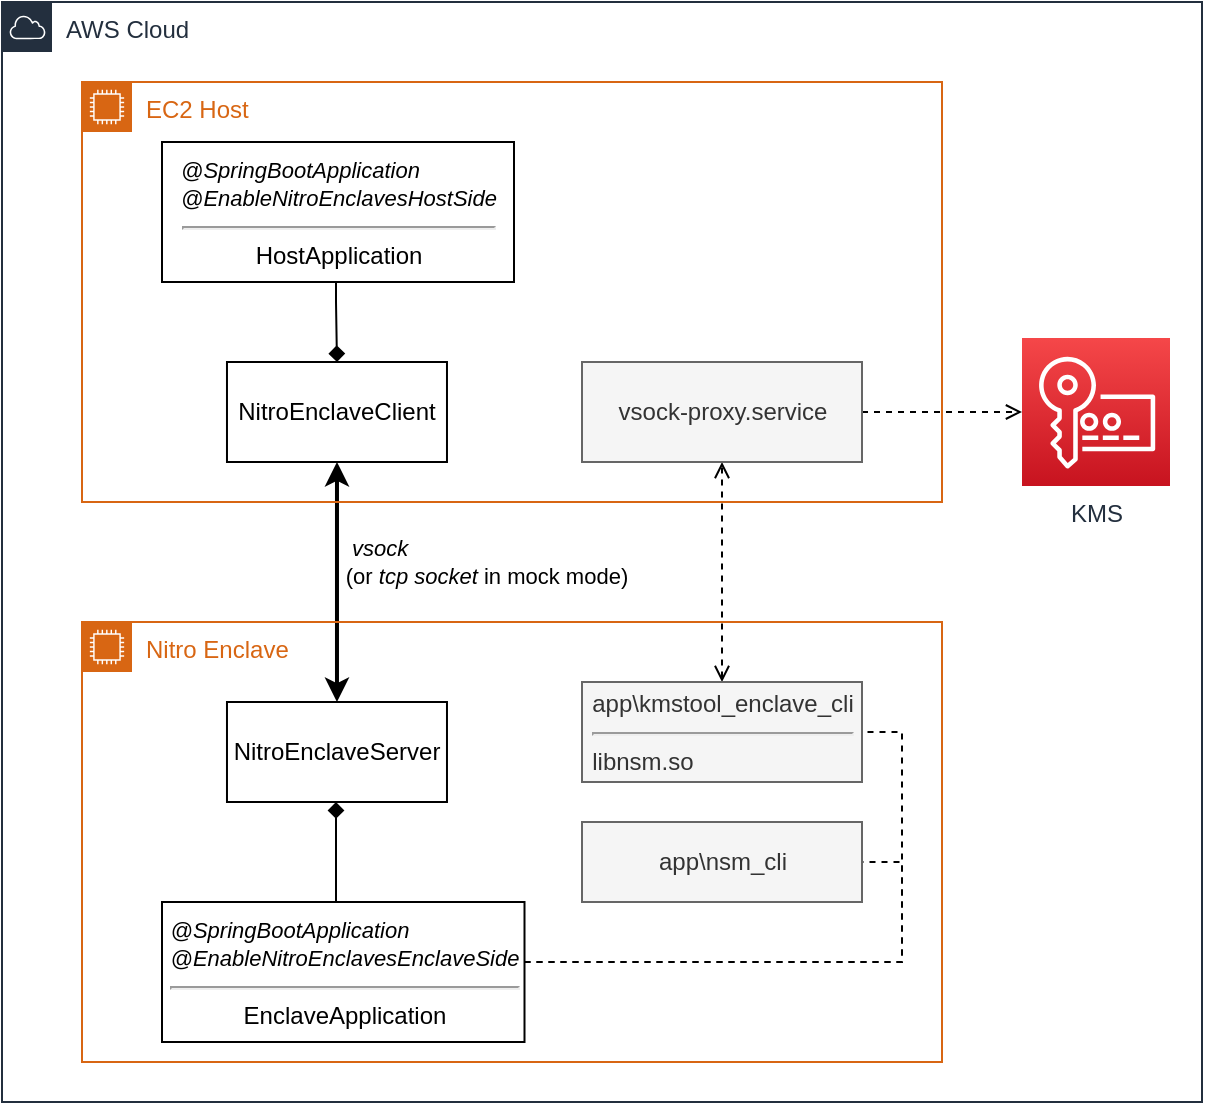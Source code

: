 <mxfile version="16.1.0" type="device"><diagram id="kvqrMB_7NDOfYee__jNO" name="Page-1"><mxGraphModel dx="942" dy="1697" grid="1" gridSize="10" guides="1" tooltips="1" connect="1" arrows="1" fold="1" page="1" pageScale="1" pageWidth="827" pageHeight="1169" math="0" shadow="0"><root><mxCell id="0"/><mxCell id="1" parent="0"/><mxCell id="8XRCPtvlX-_9NKbZvsDc-8" value="&lt;div style=&quot;text-align: left&quot;&gt;&amp;nbsp;&lt;i&gt;vsock&lt;/i&gt;&lt;/div&gt;(or &lt;i&gt;tcp&amp;nbsp;socket&lt;/i&gt; in mock mode)" style="edgeStyle=orthogonalEdgeStyle;rounded=0;orthogonalLoop=1;jettySize=auto;html=1;startArrow=classic;startFill=1;strokeWidth=2;exitX=0.5;exitY=1;exitDx=0;exitDy=0;entryX=0.5;entryY=0;entryDx=0;entryDy=0;" parent="1" source="8XRCPtvlX-_9NKbZvsDc-26" target="8XRCPtvlX-_9NKbZvsDc-28" edge="1"><mxGeometry x="-0.167" y="75" relative="1" as="geometry"><Array as="points"/><mxPoint as="offset"/></mxGeometry></mxCell><mxCell id="8XRCPtvlX-_9NKbZvsDc-1" value="EC2 Host" style="points=[[0,0],[0.25,0],[0.5,0],[0.75,0],[1,0],[1,0.25],[1,0.5],[1,0.75],[1,1],[0.75,1],[0.5,1],[0.25,1],[0,1],[0,0.75],[0,0.5],[0,0.25]];outlineConnect=0;gradientColor=none;html=1;whiteSpace=wrap;fontSize=12;fontStyle=0;shape=mxgraph.aws4.group;grIcon=mxgraph.aws4.group_ec2_instance_contents;strokeColor=#D86613;fillColor=none;verticalAlign=top;align=left;spacingLeft=30;fontColor=#D86613;dashed=0;" parent="1" vertex="1"><mxGeometry x="140" y="-40" width="430" height="210" as="geometry"/></mxCell><mxCell id="8XRCPtvlX-_9NKbZvsDc-2" value="Nitro Enclave" style="points=[[0,0],[0.25,0],[0.5,0],[0.75,0],[1,0],[1,0.25],[1,0.5],[1,0.75],[1,1],[0.75,1],[0.5,1],[0.25,1],[0,1],[0,0.75],[0,0.5],[0,0.25]];outlineConnect=0;gradientColor=none;html=1;whiteSpace=wrap;fontSize=12;fontStyle=0;shape=mxgraph.aws4.group;grIcon=mxgraph.aws4.group_ec2_instance_contents;strokeColor=#D86613;fillColor=none;verticalAlign=top;align=left;spacingLeft=30;fontColor=#D86613;dashed=0;" parent="1" vertex="1"><mxGeometry x="140" y="230" width="430" height="220" as="geometry"/></mxCell><mxCell id="JfAVbA7axiUnhjQ5p_Yo-10" style="edgeStyle=orthogonalEdgeStyle;rounded=0;orthogonalLoop=1;jettySize=auto;html=1;entryX=0.5;entryY=0;entryDx=0;entryDy=0;endArrow=diamond;endFill=1;" edge="1" parent="1" source="8XRCPtvlX-_9NKbZvsDc-24" target="8XRCPtvlX-_9NKbZvsDc-26"><mxGeometry relative="1" as="geometry"><Array as="points"><mxPoint x="267" y="70"/><mxPoint x="267" y="70"/></Array></mxGeometry></mxCell><mxCell id="8XRCPtvlX-_9NKbZvsDc-24" value="&lt;div style=&quot;text-align: left&quot;&gt;&lt;i&gt;&lt;span style=&quot;font-size: 11px&quot;&gt;@SpringBootApplication&lt;/span&gt;&lt;/i&gt;&lt;/div&gt;&lt;i&gt;&lt;span style=&quot;font-size: 11px&quot;&gt;@EnableNitroEnclavesHostSide&lt;br&gt;&lt;/span&gt;&lt;/i&gt;&lt;hr&gt;HostApplication" style="html=1;" parent="1" vertex="1"><mxGeometry x="180" y="-10" width="176" height="70" as="geometry"/></mxCell><mxCell id="8XRCPtvlX-_9NKbZvsDc-26" value="NitroEnclaveClient" style="html=1;" parent="1" vertex="1"><mxGeometry x="212.49" y="100" width="110" height="50" as="geometry"/></mxCell><mxCell id="8XRCPtvlX-_9NKbZvsDc-31" style="edgeStyle=orthogonalEdgeStyle;rounded=0;orthogonalLoop=1;jettySize=auto;html=1;startArrow=none;startFill=0;endArrow=diamond;endFill=1;strokeWidth=1;" parent="1" source="8XRCPtvlX-_9NKbZvsDc-27" target="8XRCPtvlX-_9NKbZvsDc-28" edge="1"><mxGeometry relative="1" as="geometry"><Array as="points"><mxPoint x="267" y="340"/><mxPoint x="267" y="340"/></Array></mxGeometry></mxCell><mxCell id="JfAVbA7axiUnhjQ5p_Yo-15" style="edgeStyle=orthogonalEdgeStyle;rounded=0;orthogonalLoop=1;jettySize=auto;html=1;endArrow=none;endFill=0;dashed=1;" edge="1" parent="1" source="8XRCPtvlX-_9NKbZvsDc-27" target="63uGrdTlt0LjLk_o-sVP-1"><mxGeometry relative="1" as="geometry"><Array as="points"><mxPoint x="550" y="400"/><mxPoint x="550" y="350"/></Array></mxGeometry></mxCell><mxCell id="JfAVbA7axiUnhjQ5p_Yo-16" style="edgeStyle=orthogonalEdgeStyle;rounded=0;orthogonalLoop=1;jettySize=auto;html=1;endArrow=none;endFill=0;entryX=1;entryY=0.5;entryDx=0;entryDy=0;dashed=1;" edge="1" parent="1" source="8XRCPtvlX-_9NKbZvsDc-27" target="8XRCPtvlX-_9NKbZvsDc-35"><mxGeometry relative="1" as="geometry"><mxPoint x="390" y="285" as="targetPoint"/><Array as="points"><mxPoint x="550" y="400"/><mxPoint x="550" y="285"/></Array></mxGeometry></mxCell><mxCell id="8XRCPtvlX-_9NKbZvsDc-27" value="&lt;div style=&quot;text-align: left&quot;&gt;&lt;i&gt;&lt;span style=&quot;font-size: 11px&quot;&gt;@SpringBootApplication&lt;/span&gt;&lt;/i&gt;&lt;/div&gt;&lt;i&gt;&lt;font&gt;&lt;span style=&quot;font-size: 11px&quot;&gt;@EnableNitroEnclavesEnclaveSide&lt;/span&gt;&lt;br&gt;&lt;/font&gt;&lt;/i&gt;&lt;hr&gt;EnclaveApplication" style="html=1;" parent="1" vertex="1"><mxGeometry x="180" y="370" width="181.25" height="70" as="geometry"/></mxCell><mxCell id="8XRCPtvlX-_9NKbZvsDc-28" value="NitroEnclaveServer" style="html=1;" parent="1" vertex="1"><mxGeometry x="212.49" y="270" width="110" height="50" as="geometry"/></mxCell><mxCell id="8XRCPtvlX-_9NKbZvsDc-37" value="" style="edgeStyle=orthogonalEdgeStyle;rounded=0;orthogonalLoop=1;jettySize=auto;html=1;entryX=0.5;entryY=1;entryDx=0;entryDy=0;startArrow=open;startFill=0;endArrow=open;endFill=0;strokeWidth=1;dashed=1;" parent="1" source="8XRCPtvlX-_9NKbZvsDc-35" target="8XRCPtvlX-_9NKbZvsDc-36" edge="1"><mxGeometry x="-0.5" relative="1" as="geometry"><Array as="points"><mxPoint x="460" y="200"/><mxPoint x="460" y="200"/></Array><mxPoint as="offset"/></mxGeometry></mxCell><mxCell id="8XRCPtvlX-_9NKbZvsDc-35" value="app\kmstool_enclave_cli&lt;br&gt;&lt;hr&gt;&lt;div style=&quot;text-align: left&quot;&gt;&lt;span&gt;libnsm.so&lt;/span&gt;&lt;/div&gt;" style="html=1;fillColor=#f5f5f5;fontColor=#333333;strokeColor=#666666;" parent="1" vertex="1"><mxGeometry x="390" y="260" width="140" height="50" as="geometry"/></mxCell><mxCell id="8XRCPtvlX-_9NKbZvsDc-38" style="edgeStyle=orthogonalEdgeStyle;rounded=0;orthogonalLoop=1;jettySize=auto;html=1;dashed=1;startArrow=none;startFill=0;endArrow=open;endFill=0;strokeWidth=1;" parent="1" source="8XRCPtvlX-_9NKbZvsDc-36" target="8XRCPtvlX-_9NKbZvsDc-33" edge="1"><mxGeometry relative="1" as="geometry"/></mxCell><mxCell id="8XRCPtvlX-_9NKbZvsDc-36" value="vsock-proxy.service" style="html=1;fillColor=#f5f5f5;fontColor=#333333;strokeColor=#666666;" parent="1" vertex="1"><mxGeometry x="390" y="100" width="140" height="50" as="geometry"/></mxCell><mxCell id="63uGrdTlt0LjLk_o-sVP-1" value="app\nsm_cli" style="html=1;align=center;fillColor=#f5f5f5;fontColor=#333333;strokeColor=#666666;" parent="1" vertex="1"><mxGeometry x="390" y="330" width="140" height="40" as="geometry"/></mxCell><mxCell id="JfAVbA7axiUnhjQ5p_Yo-3" value="AWS Cloud" style="points=[[0,0],[0.25,0],[0.5,0],[0.75,0],[1,0],[1,0.25],[1,0.5],[1,0.75],[1,1],[0.75,1],[0.5,1],[0.25,1],[0,1],[0,0.75],[0,0.5],[0,0.25]];outlineConnect=0;gradientColor=none;html=1;whiteSpace=wrap;fontSize=12;fontStyle=0;container=1;pointerEvents=0;collapsible=0;recursiveResize=0;shape=mxgraph.aws4.group;grIcon=mxgraph.aws4.group_aws_cloud;strokeColor=#232F3E;fillColor=none;verticalAlign=top;align=left;spacingLeft=30;fontColor=#232F3E;dashed=0;" vertex="1" parent="1"><mxGeometry x="100" y="-80" width="600" height="550" as="geometry"/></mxCell><mxCell id="8XRCPtvlX-_9NKbZvsDc-33" value="KMS" style="sketch=0;points=[[0,0,0],[0.25,0,0],[0.5,0,0],[0.75,0,0],[1,0,0],[0,1,0],[0.25,1,0],[0.5,1,0],[0.75,1,0],[1,1,0],[0,0.25,0],[0,0.5,0],[0,0.75,0],[1,0.25,0],[1,0.5,0],[1,0.75,0]];outlineConnect=0;fontColor=#232F3E;gradientColor=#F54749;gradientDirection=north;fillColor=#C7131F;strokeColor=#ffffff;dashed=0;verticalLabelPosition=bottom;verticalAlign=top;align=center;html=1;fontSize=12;fontStyle=0;aspect=fixed;shape=mxgraph.aws4.resourceIcon;resIcon=mxgraph.aws4.key_management_service;" parent="JfAVbA7axiUnhjQ5p_Yo-3" vertex="1"><mxGeometry x="510" y="168" width="74" height="74" as="geometry"/></mxCell></root></mxGraphModel></diagram></mxfile>